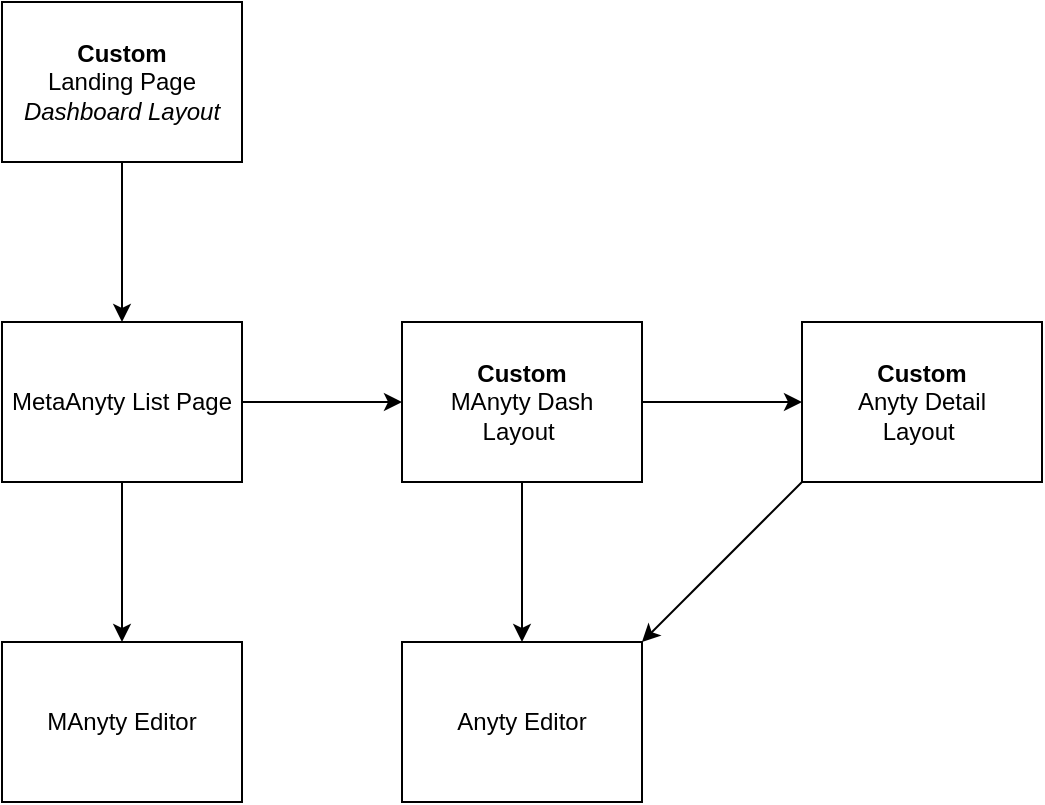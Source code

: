<mxfile version="14.5.6" type="device"><diagram id="otpMdINfHpEl9NIF2Qc9" name="Page-1"><mxGraphModel dx="1422" dy="802" grid="1" gridSize="10" guides="1" tooltips="1" connect="1" arrows="1" fold="1" page="1" pageScale="1" pageWidth="1200" pageHeight="1920" math="0" shadow="0"><root><mxCell id="0"/><mxCell id="1" parent="0"/><mxCell id="-dB0LcQY8Z8cWK_EfVWM-13" style="edgeStyle=none;rounded=0;orthogonalLoop=1;jettySize=auto;html=1;exitX=0.5;exitY=1;exitDx=0;exitDy=0;entryX=0.5;entryY=0;entryDx=0;entryDy=0;" edge="1" parent="1" source="-dB0LcQY8Z8cWK_EfVWM-1" target="-dB0LcQY8Z8cWK_EfVWM-3"><mxGeometry relative="1" as="geometry"/></mxCell><mxCell id="-dB0LcQY8Z8cWK_EfVWM-1" value="&lt;b&gt;Custom&lt;br&gt;&lt;/b&gt;Landing Page&lt;br&gt;&lt;i&gt;Dashboard Layout&lt;/i&gt;" style="rounded=0;whiteSpace=wrap;html=1;" vertex="1" parent="1"><mxGeometry x="480" y="240" width="120" height="80" as="geometry"/></mxCell><mxCell id="-dB0LcQY8Z8cWK_EfVWM-5" value="" style="edgeStyle=orthogonalEdgeStyle;rounded=0;orthogonalLoop=1;jettySize=auto;html=1;" edge="1" parent="1" source="-dB0LcQY8Z8cWK_EfVWM-3" target="-dB0LcQY8Z8cWK_EfVWM-4"><mxGeometry relative="1" as="geometry"/></mxCell><mxCell id="-dB0LcQY8Z8cWK_EfVWM-9" style="edgeStyle=orthogonalEdgeStyle;rounded=0;orthogonalLoop=1;jettySize=auto;html=1;entryX=0.5;entryY=0;entryDx=0;entryDy=0;" edge="1" parent="1" source="-dB0LcQY8Z8cWK_EfVWM-3" target="-dB0LcQY8Z8cWK_EfVWM-8"><mxGeometry relative="1" as="geometry"/></mxCell><mxCell id="-dB0LcQY8Z8cWK_EfVWM-3" value="MetaAnyty List Page" style="rounded=0;whiteSpace=wrap;html=1;" vertex="1" parent="1"><mxGeometry x="480" y="400" width="120" height="80" as="geometry"/></mxCell><mxCell id="-dB0LcQY8Z8cWK_EfVWM-7" style="edgeStyle=orthogonalEdgeStyle;rounded=0;orthogonalLoop=1;jettySize=auto;html=1;entryX=0;entryY=0.5;entryDx=0;entryDy=0;" edge="1" parent="1" source="-dB0LcQY8Z8cWK_EfVWM-4" target="-dB0LcQY8Z8cWK_EfVWM-6"><mxGeometry relative="1" as="geometry"/></mxCell><mxCell id="-dB0LcQY8Z8cWK_EfVWM-11" style="edgeStyle=orthogonalEdgeStyle;rounded=0;orthogonalLoop=1;jettySize=auto;html=1;exitX=0.5;exitY=1;exitDx=0;exitDy=0;entryX=0.5;entryY=0;entryDx=0;entryDy=0;" edge="1" parent="1" source="-dB0LcQY8Z8cWK_EfVWM-4" target="-dB0LcQY8Z8cWK_EfVWM-10"><mxGeometry relative="1" as="geometry"/></mxCell><mxCell id="-dB0LcQY8Z8cWK_EfVWM-4" value="&lt;b&gt;Custom&lt;br&gt;&lt;/b&gt;MAnyty Dash &lt;br&gt;Layout&amp;nbsp;" style="whiteSpace=wrap;html=1;rounded=0;" vertex="1" parent="1"><mxGeometry x="680" y="400" width="120" height="80" as="geometry"/></mxCell><mxCell id="-dB0LcQY8Z8cWK_EfVWM-12" style="rounded=0;orthogonalLoop=1;jettySize=auto;html=1;exitX=0;exitY=1;exitDx=0;exitDy=0;entryX=1;entryY=0;entryDx=0;entryDy=0;" edge="1" parent="1" source="-dB0LcQY8Z8cWK_EfVWM-6" target="-dB0LcQY8Z8cWK_EfVWM-10"><mxGeometry relative="1" as="geometry"/></mxCell><mxCell id="-dB0LcQY8Z8cWK_EfVWM-6" value="&lt;b&gt;Custom&lt;br&gt;&lt;/b&gt;Anyty Detail&lt;br&gt;Layout&amp;nbsp;" style="whiteSpace=wrap;html=1;rounded=0;" vertex="1" parent="1"><mxGeometry x="880" y="400" width="120" height="80" as="geometry"/></mxCell><mxCell id="-dB0LcQY8Z8cWK_EfVWM-8" value="MAnyty Editor" style="whiteSpace=wrap;html=1;rounded=0;" vertex="1" parent="1"><mxGeometry x="480" y="560" width="120" height="80" as="geometry"/></mxCell><mxCell id="-dB0LcQY8Z8cWK_EfVWM-10" value="Anyty Editor" style="whiteSpace=wrap;html=1;rounded=0;" vertex="1" parent="1"><mxGeometry x="680" y="560" width="120" height="80" as="geometry"/></mxCell></root></mxGraphModel></diagram></mxfile>